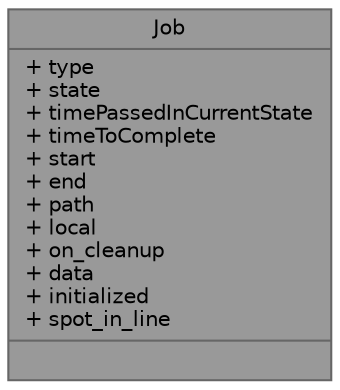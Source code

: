 digraph "Job"
{
 // LATEX_PDF_SIZE
  bgcolor="transparent";
  edge [fontname=Helvetica,fontsize=10,labelfontname=Helvetica,labelfontsize=10];
  node [fontname=Helvetica,fontsize=10,shape=box,height=0.2,width=0.4];
  Node1 [shape=record,label="{Job\n|+ type\l+ state\l+ timePassedInCurrentState\l+ timeToComplete\l+ start\l+ end\l+ path\l+ local\l+ on_cleanup\l+ data\l+ initialized\l+ spot_in_line\l|}",height=0.2,width=0.4,color="gray40", fillcolor="grey60", style="filled", fontcolor="black",tooltip=" "];
}
